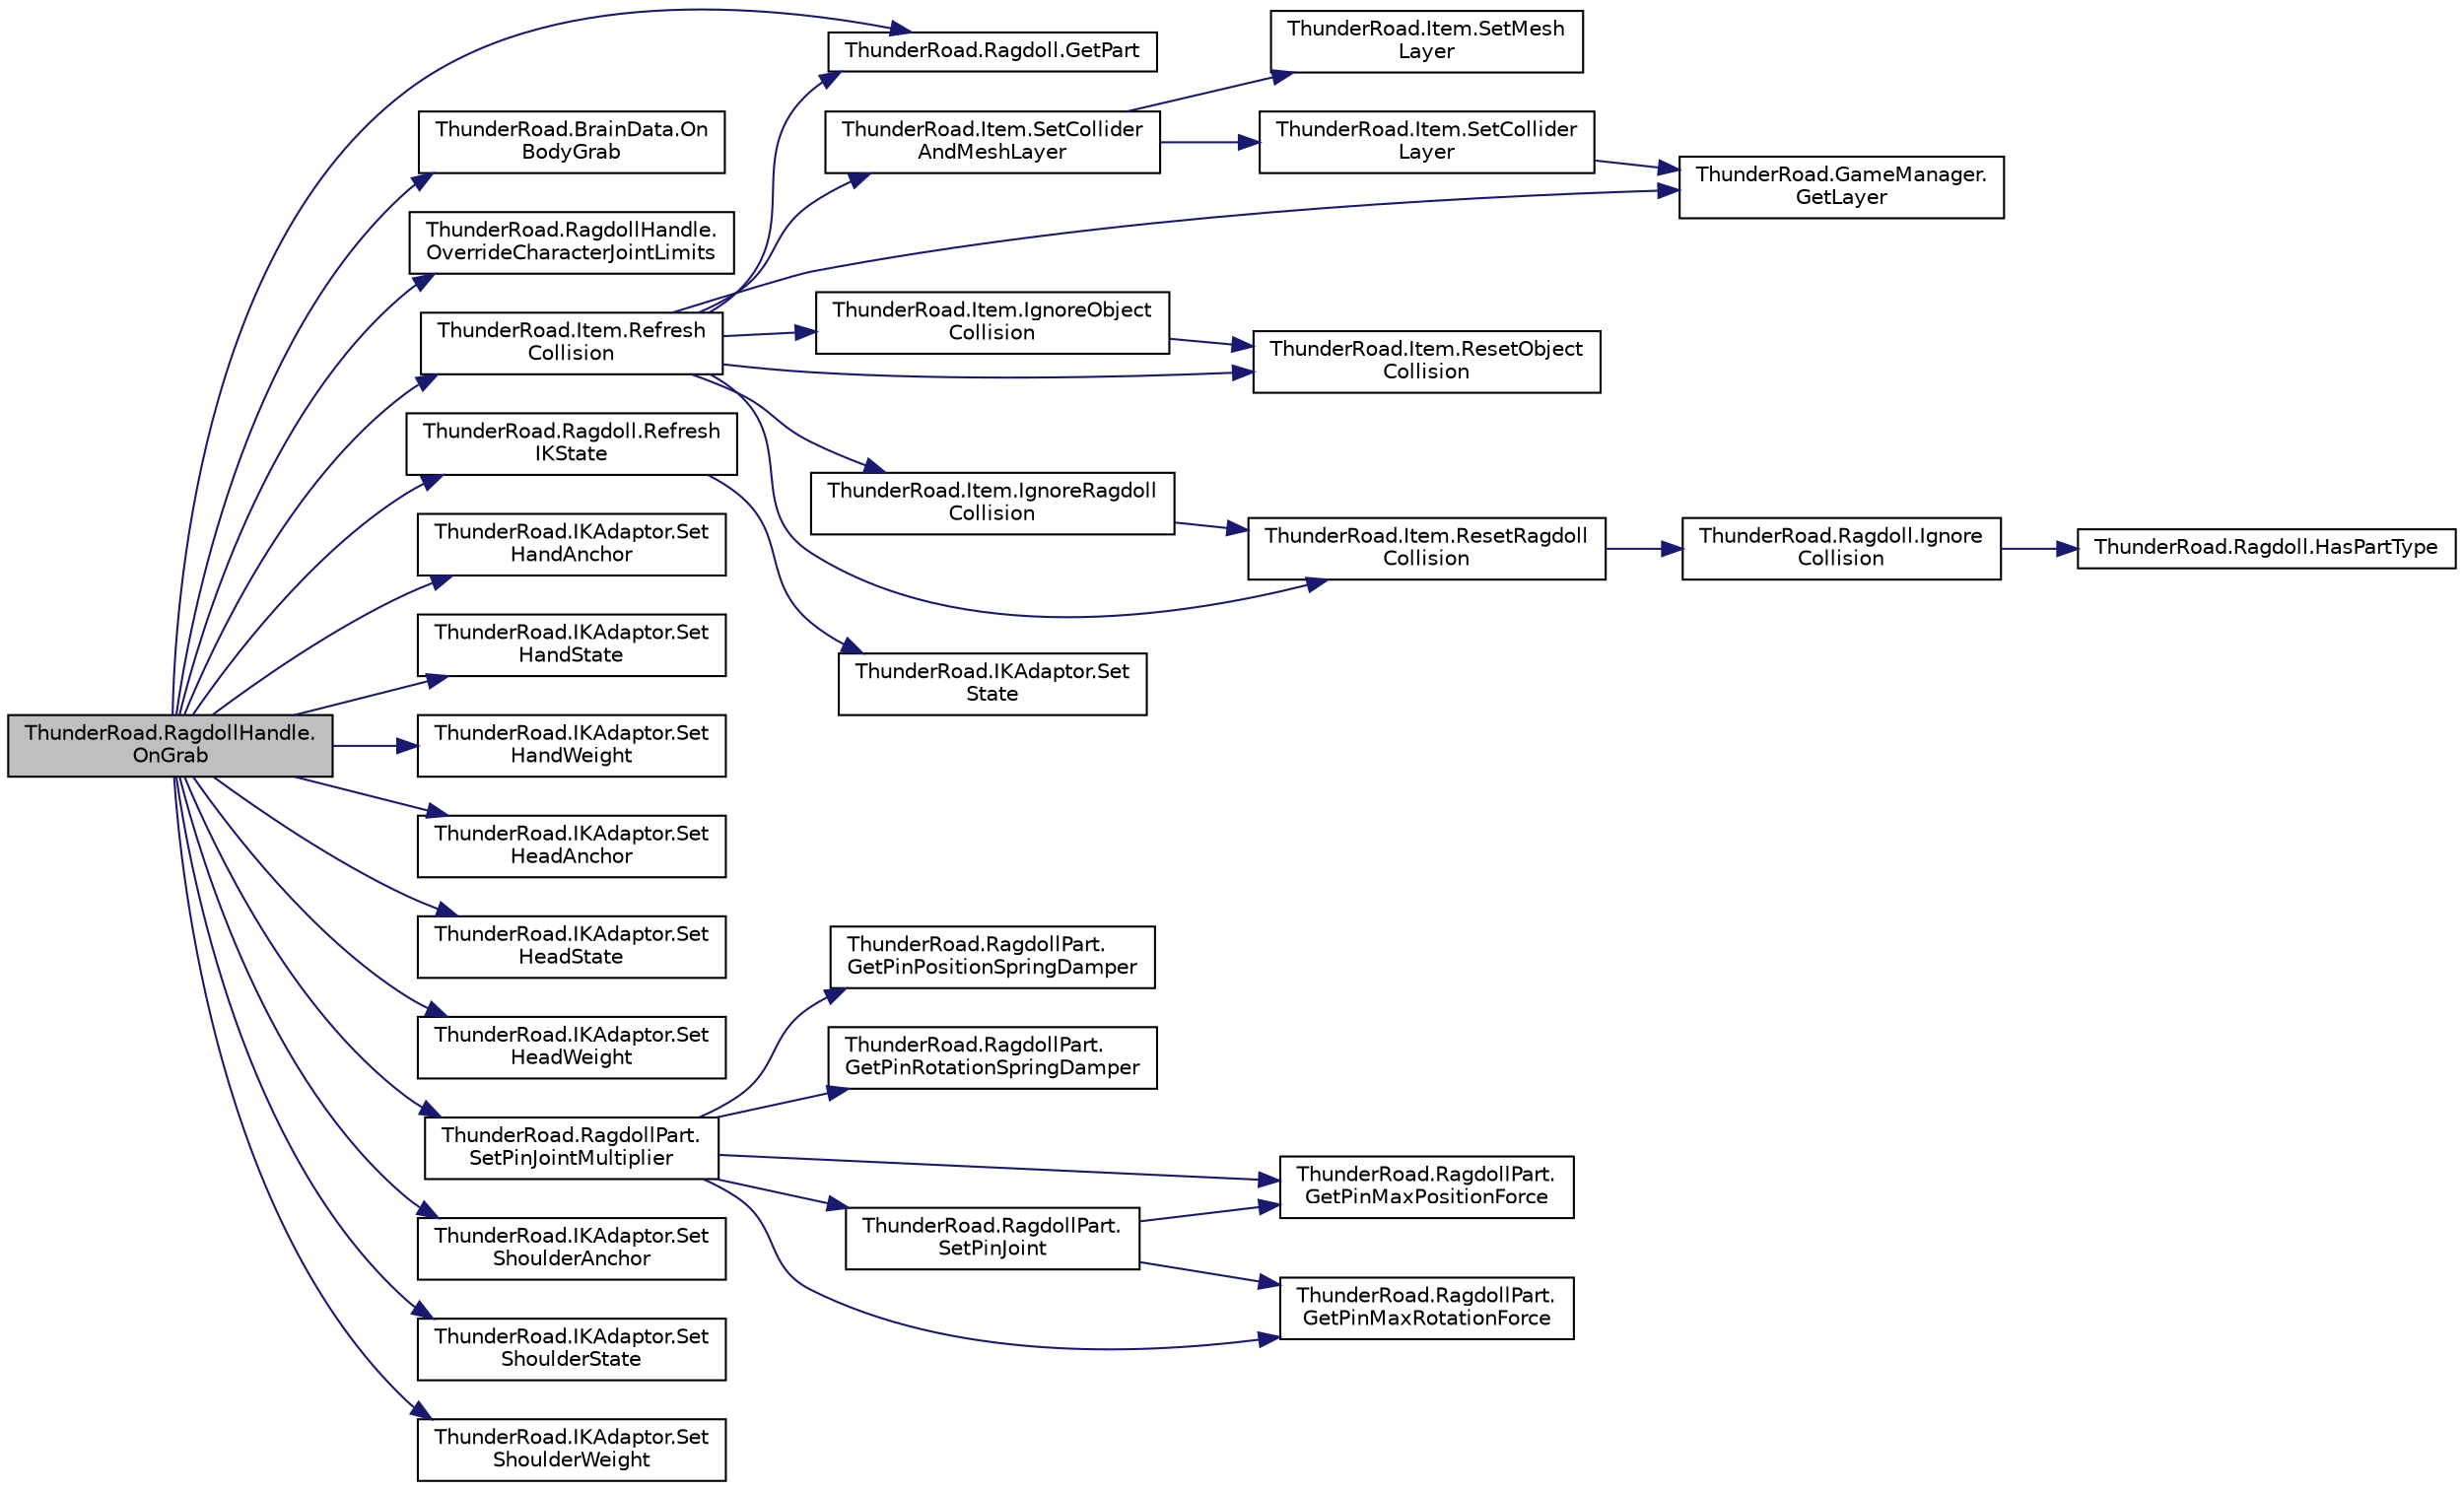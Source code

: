 digraph "ThunderRoad.RagdollHandle.OnGrab"
{
 // LATEX_PDF_SIZE
  edge [fontname="Helvetica",fontsize="10",labelfontname="Helvetica",labelfontsize="10"];
  node [fontname="Helvetica",fontsize="10",shape=record];
  rankdir="LR";
  Node1 [label="ThunderRoad.RagdollHandle.\lOnGrab",height=0.2,width=0.4,color="black", fillcolor="grey75", style="filled", fontcolor="black",tooltip="Called when [grab]."];
  Node1 -> Node2 [color="midnightblue",fontsize="10",style="solid",fontname="Helvetica"];
  Node2 [label="ThunderRoad.Ragdoll.GetPart",height=0.2,width=0.4,color="black", fillcolor="white", style="filled",URL="$class_thunder_road_1_1_ragdoll.html#a63bb50459ca0652451c1aef3fc8155cb",tooltip="Gets the part."];
  Node1 -> Node3 [color="midnightblue",fontsize="10",style="solid",fontname="Helvetica"];
  Node3 [label="ThunderRoad.BrainData.On\lBodyGrab",height=0.2,width=0.4,color="black", fillcolor="white", style="filled",URL="$class_thunder_road_1_1_brain_data.html#ab7ab5185301f1c3d7252361825a20b0e",tooltip="Called when [body grab]."];
  Node1 -> Node4 [color="midnightblue",fontsize="10",style="solid",fontname="Helvetica"];
  Node4 [label="ThunderRoad.RagdollHandle.\lOverrideCharacterJointLimits",height=0.2,width=0.4,color="black", fillcolor="white", style="filled",URL="$class_thunder_road_1_1_ragdoll_handle.html#aab2d54e1a8d1a1389dfa6786b072b3a0",tooltip="Overrides the character joint limits."];
  Node1 -> Node5 [color="midnightblue",fontsize="10",style="solid",fontname="Helvetica"];
  Node5 [label="ThunderRoad.Item.Refresh\lCollision",height=0.2,width=0.4,color="black", fillcolor="white", style="filled",URL="$class_thunder_road_1_1_item.html#a6a4c857535cb043d56ddf774e1f7f390",tooltip="Refreshes the collision."];
  Node5 -> Node6 [color="midnightblue",fontsize="10",style="solid",fontname="Helvetica"];
  Node6 [label="ThunderRoad.GameManager.\lGetLayer",height=0.2,width=0.4,color="black", fillcolor="white", style="filled",URL="$class_thunder_road_1_1_game_manager.html#a4b7e3521ff92f30374062207b6e30352",tooltip="Gets the layer."];
  Node5 -> Node2 [color="midnightblue",fontsize="10",style="solid",fontname="Helvetica"];
  Node5 -> Node7 [color="midnightblue",fontsize="10",style="solid",fontname="Helvetica"];
  Node7 [label="ThunderRoad.Item.IgnoreObject\lCollision",height=0.2,width=0.4,color="black", fillcolor="white", style="filled",URL="$class_thunder_road_1_1_item.html#a7ae74ee7db5dbfa1a0f7f4366eee910f",tooltip="Ignores the object collision."];
  Node7 -> Node8 [color="midnightblue",fontsize="10",style="solid",fontname="Helvetica"];
  Node8 [label="ThunderRoad.Item.ResetObject\lCollision",height=0.2,width=0.4,color="black", fillcolor="white", style="filled",URL="$class_thunder_road_1_1_item.html#a0cb2eaf67cb34ac7856b2c584549902a",tooltip="Resets the object collision."];
  Node5 -> Node9 [color="midnightblue",fontsize="10",style="solid",fontname="Helvetica"];
  Node9 [label="ThunderRoad.Item.IgnoreRagdoll\lCollision",height=0.2,width=0.4,color="black", fillcolor="white", style="filled",URL="$class_thunder_road_1_1_item.html#ab840281a41308d6826a91926b94e7e67",tooltip="Ignores the ragdoll collision."];
  Node9 -> Node10 [color="midnightblue",fontsize="10",style="solid",fontname="Helvetica"];
  Node10 [label="ThunderRoad.Item.ResetRagdoll\lCollision",height=0.2,width=0.4,color="black", fillcolor="white", style="filled",URL="$class_thunder_road_1_1_item.html#a4a7ec512ce5de13942770c4ee678fb40",tooltip="Resets the ragdoll collision."];
  Node10 -> Node11 [color="midnightblue",fontsize="10",style="solid",fontname="Helvetica"];
  Node11 [label="ThunderRoad.Ragdoll.Ignore\lCollision",height=0.2,width=0.4,color="black", fillcolor="white", style="filled",URL="$class_thunder_road_1_1_ragdoll.html#a3429b1cdefa48b676118205483ad9406",tooltip="Ignores the collision."];
  Node11 -> Node12 [color="midnightblue",fontsize="10",style="solid",fontname="Helvetica"];
  Node12 [label="ThunderRoad.Ragdoll.HasPartType",height=0.2,width=0.4,color="black", fillcolor="white", style="filled",URL="$class_thunder_road_1_1_ragdoll.html#a8bf62a566d0502f63a0933c47d747d78",tooltip="Determines whether [has part type] [the specified part types]."];
  Node5 -> Node8 [color="midnightblue",fontsize="10",style="solid",fontname="Helvetica"];
  Node5 -> Node10 [color="midnightblue",fontsize="10",style="solid",fontname="Helvetica"];
  Node5 -> Node13 [color="midnightblue",fontsize="10",style="solid",fontname="Helvetica"];
  Node13 [label="ThunderRoad.Item.SetCollider\lAndMeshLayer",height=0.2,width=0.4,color="black", fillcolor="white", style="filled",URL="$class_thunder_road_1_1_item.html#acc7132d9720dbfbb66910f7042316a71",tooltip="Sets the collider and mesh layer."];
  Node13 -> Node14 [color="midnightblue",fontsize="10",style="solid",fontname="Helvetica"];
  Node14 [label="ThunderRoad.Item.SetCollider\lLayer",height=0.2,width=0.4,color="black", fillcolor="white", style="filled",URL="$class_thunder_road_1_1_item.html#a8ebe3e954b0663e522565567ebe35eb7",tooltip="Sets the collider layer."];
  Node14 -> Node6 [color="midnightblue",fontsize="10",style="solid",fontname="Helvetica"];
  Node13 -> Node15 [color="midnightblue",fontsize="10",style="solid",fontname="Helvetica"];
  Node15 [label="ThunderRoad.Item.SetMesh\lLayer",height=0.2,width=0.4,color="black", fillcolor="white", style="filled",URL="$class_thunder_road_1_1_item.html#af6a9c6fa9e58edfb44799205107c283f",tooltip="Sets the mesh layer."];
  Node1 -> Node16 [color="midnightblue",fontsize="10",style="solid",fontname="Helvetica"];
  Node16 [label="ThunderRoad.Ragdoll.Refresh\lIKState",height=0.2,width=0.4,color="black", fillcolor="white", style="filled",URL="$class_thunder_road_1_1_ragdoll.html#a4a2919a73a4b441770329465e888fefa",tooltip="Refreshes the state of the ik."];
  Node16 -> Node17 [color="midnightblue",fontsize="10",style="solid",fontname="Helvetica"];
  Node17 [label="ThunderRoad.IKAdaptor.Set\lState",height=0.2,width=0.4,color="black", fillcolor="white", style="filled",URL="$class_thunder_road_1_1_i_k_adaptor.html#ac6aad81cc98d5bf27f06f05186ba9139",tooltip="Sets the state."];
  Node1 -> Node18 [color="midnightblue",fontsize="10",style="solid",fontname="Helvetica"];
  Node18 [label="ThunderRoad.IKAdaptor.Set\lHandAnchor",height=0.2,width=0.4,color="black", fillcolor="white", style="filled",URL="$class_thunder_road_1_1_i_k_adaptor.html#a209af96681a437917b83e3254ef7cb5f",tooltip="Sets the hand anchor."];
  Node1 -> Node19 [color="midnightblue",fontsize="10",style="solid",fontname="Helvetica"];
  Node19 [label="ThunderRoad.IKAdaptor.Set\lHandState",height=0.2,width=0.4,color="black", fillcolor="white", style="filled",URL="$class_thunder_road_1_1_i_k_adaptor.html#acab4f1605d2b95cbd0c33b50e5c42a7f",tooltip="Sets the state of the hand."];
  Node1 -> Node20 [color="midnightblue",fontsize="10",style="solid",fontname="Helvetica"];
  Node20 [label="ThunderRoad.IKAdaptor.Set\lHandWeight",height=0.2,width=0.4,color="black", fillcolor="white", style="filled",URL="$class_thunder_road_1_1_i_k_adaptor.html#a2d57b81907544c732ff2c65b5fb092d3",tooltip="Sets the hand weight."];
  Node1 -> Node21 [color="midnightblue",fontsize="10",style="solid",fontname="Helvetica"];
  Node21 [label="ThunderRoad.IKAdaptor.Set\lHeadAnchor",height=0.2,width=0.4,color="black", fillcolor="white", style="filled",URL="$class_thunder_road_1_1_i_k_adaptor.html#a49beab81298c3150a4e19af680b2e0ba",tooltip="Sets the head anchor."];
  Node1 -> Node22 [color="midnightblue",fontsize="10",style="solid",fontname="Helvetica"];
  Node22 [label="ThunderRoad.IKAdaptor.Set\lHeadState",height=0.2,width=0.4,color="black", fillcolor="white", style="filled",URL="$class_thunder_road_1_1_i_k_adaptor.html#ab8afa32f8dd08780847454db9b50946f",tooltip="Sets the state of the head."];
  Node1 -> Node23 [color="midnightblue",fontsize="10",style="solid",fontname="Helvetica"];
  Node23 [label="ThunderRoad.IKAdaptor.Set\lHeadWeight",height=0.2,width=0.4,color="black", fillcolor="white", style="filled",URL="$class_thunder_road_1_1_i_k_adaptor.html#ac9285f82ba70eb126278a192becd85c5",tooltip="Sets the head weight."];
  Node1 -> Node24 [color="midnightblue",fontsize="10",style="solid",fontname="Helvetica"];
  Node24 [label="ThunderRoad.RagdollPart.\lSetPinJointMultiplier",height=0.2,width=0.4,color="black", fillcolor="white", style="filled",URL="$class_thunder_road_1_1_ragdoll_part.html#a4ffa910e36a0bdc13e0ba9ec86a22339",tooltip="Sets the pin joint multiplier."];
  Node24 -> Node25 [color="midnightblue",fontsize="10",style="solid",fontname="Helvetica"];
  Node25 [label="ThunderRoad.RagdollPart.\lGetPinMaxPositionForce",height=0.2,width=0.4,color="black", fillcolor="white", style="filled",URL="$class_thunder_road_1_1_ragdoll_part.html#acd72acf2e180c26d25000f2543bce040",tooltip="Gets the pin maximum position force."];
  Node24 -> Node26 [color="midnightblue",fontsize="10",style="solid",fontname="Helvetica"];
  Node26 [label="ThunderRoad.RagdollPart.\lGetPinMaxRotationForce",height=0.2,width=0.4,color="black", fillcolor="white", style="filled",URL="$class_thunder_road_1_1_ragdoll_part.html#a72d1133f23c80848e7e536f7717cb2e9",tooltip="Gets the pin maximum rotation force."];
  Node24 -> Node27 [color="midnightblue",fontsize="10",style="solid",fontname="Helvetica"];
  Node27 [label="ThunderRoad.RagdollPart.\lGetPinPositionSpringDamper",height=0.2,width=0.4,color="black", fillcolor="white", style="filled",URL="$class_thunder_road_1_1_ragdoll_part.html#ad4150bf8c5bce15d134509cd2c7daf87",tooltip="Gets the pin position spring damper."];
  Node24 -> Node28 [color="midnightblue",fontsize="10",style="solid",fontname="Helvetica"];
  Node28 [label="ThunderRoad.RagdollPart.\lGetPinRotationSpringDamper",height=0.2,width=0.4,color="black", fillcolor="white", style="filled",URL="$class_thunder_road_1_1_ragdoll_part.html#ab0c1dcce0e85db29f55ecd430e9d2cf6",tooltip="Gets the pin rotation spring damper."];
  Node24 -> Node29 [color="midnightblue",fontsize="10",style="solid",fontname="Helvetica"];
  Node29 [label="ThunderRoad.RagdollPart.\lSetPinJoint",height=0.2,width=0.4,color="black", fillcolor="white", style="filled",URL="$class_thunder_road_1_1_ragdoll_part.html#a21d4dd742aa88857e741c620986131be",tooltip="Sets the pin joint."];
  Node29 -> Node25 [color="midnightblue",fontsize="10",style="solid",fontname="Helvetica"];
  Node29 -> Node26 [color="midnightblue",fontsize="10",style="solid",fontname="Helvetica"];
  Node1 -> Node30 [color="midnightblue",fontsize="10",style="solid",fontname="Helvetica"];
  Node30 [label="ThunderRoad.IKAdaptor.Set\lShoulderAnchor",height=0.2,width=0.4,color="black", fillcolor="white", style="filled",URL="$class_thunder_road_1_1_i_k_adaptor.html#ac77de486860078d336d340914660f190",tooltip="Sets the shoulder anchor."];
  Node1 -> Node31 [color="midnightblue",fontsize="10",style="solid",fontname="Helvetica"];
  Node31 [label="ThunderRoad.IKAdaptor.Set\lShoulderState",height=0.2,width=0.4,color="black", fillcolor="white", style="filled",URL="$class_thunder_road_1_1_i_k_adaptor.html#a9566deb1b50986b7daa2dc5319c923a6",tooltip="Sets the state of the shoulder."];
  Node1 -> Node32 [color="midnightblue",fontsize="10",style="solid",fontname="Helvetica"];
  Node32 [label="ThunderRoad.IKAdaptor.Set\lShoulderWeight",height=0.2,width=0.4,color="black", fillcolor="white", style="filled",URL="$class_thunder_road_1_1_i_k_adaptor.html#af1116a074cb29f93bda9c593bea850b9",tooltip="Sets the shoulder weight."];
}
